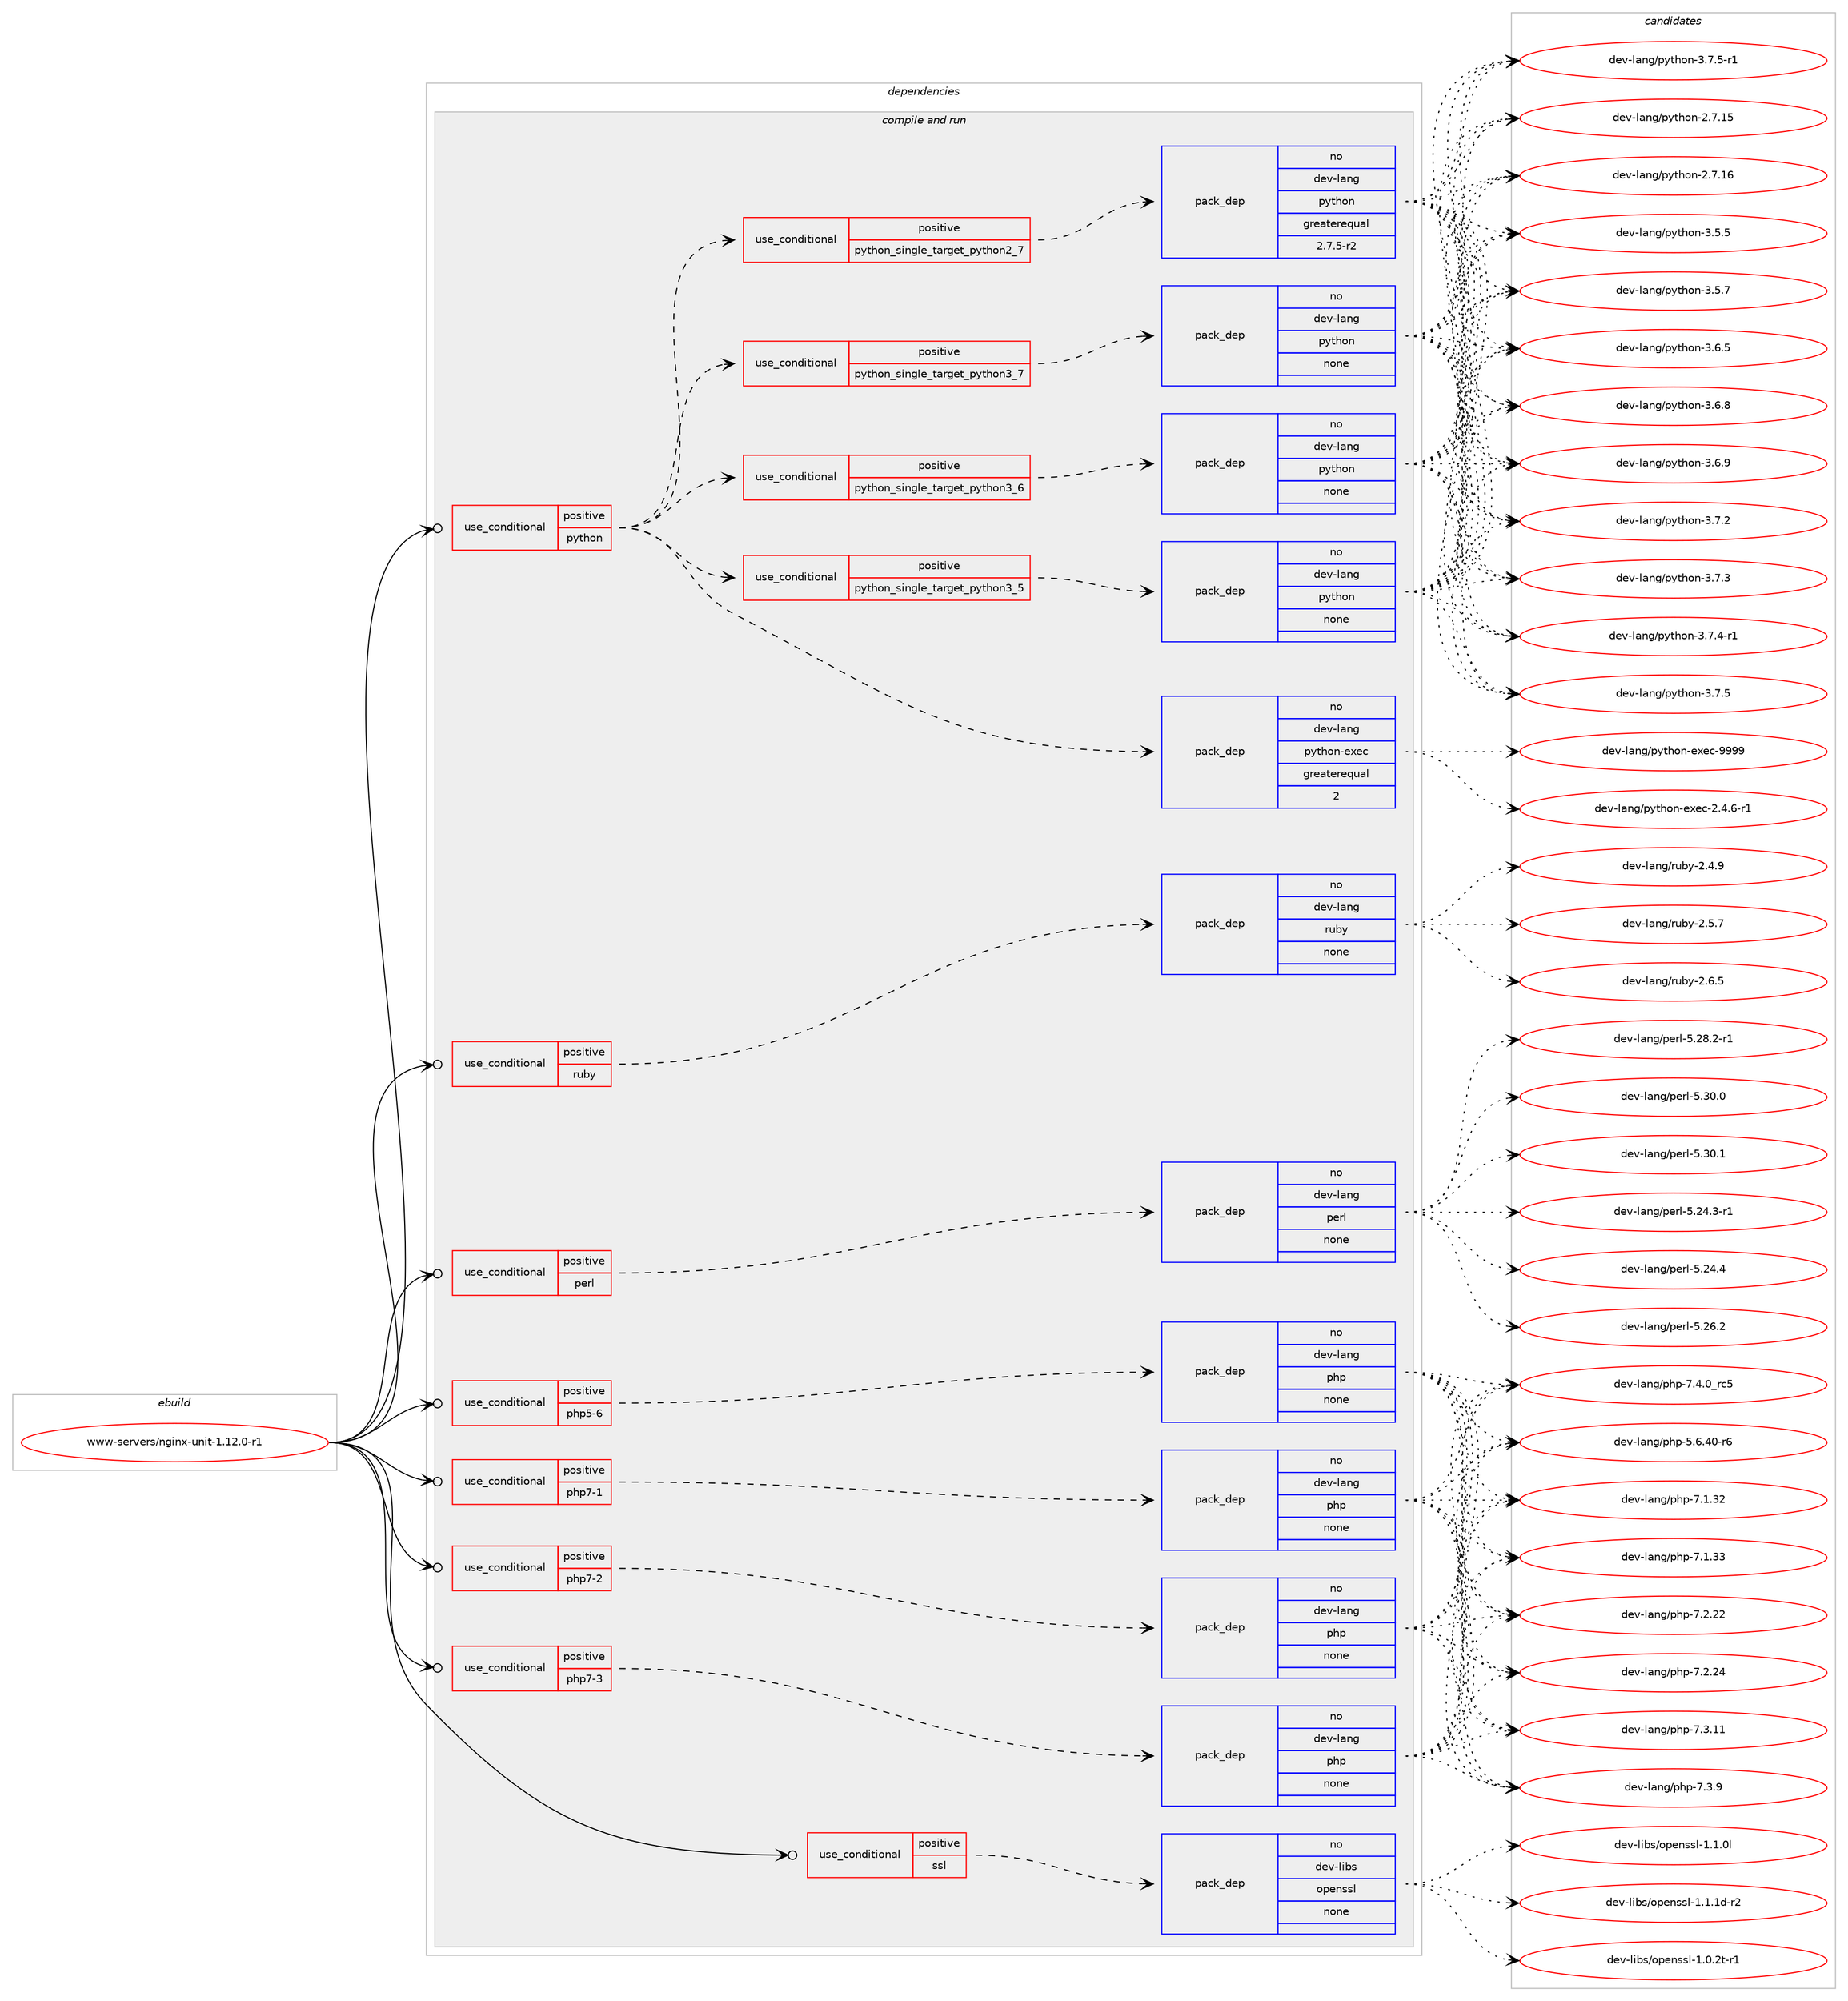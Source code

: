 digraph prolog {

# *************
# Graph options
# *************

newrank=true;
concentrate=true;
compound=true;
graph [rankdir=LR,fontname=Helvetica,fontsize=10,ranksep=1.5];#, ranksep=2.5, nodesep=0.2];
edge  [arrowhead=vee];
node  [fontname=Helvetica,fontsize=10];

# **********
# The ebuild
# **********

subgraph cluster_leftcol {
color=gray;
label=<<i>ebuild</i>>;
id [label="www-servers/nginx-unit-1.12.0-r1", color=red, width=4, href="../www-servers/nginx-unit-1.12.0-r1.svg"];
}

# ****************
# The dependencies
# ****************

subgraph cluster_midcol {
color=gray;
label=<<i>dependencies</i>>;
subgraph cluster_compile {
fillcolor="#eeeeee";
style=filled;
label=<<i>compile</i>>;
}
subgraph cluster_compileandrun {
fillcolor="#eeeeee";
style=filled;
label=<<i>compile and run</i>>;
subgraph cond218305 {
dependency910524 [label=<<TABLE BORDER="0" CELLBORDER="1" CELLSPACING="0" CELLPADDING="4"><TR><TD ROWSPAN="3" CELLPADDING="10">use_conditional</TD></TR><TR><TD>positive</TD></TR><TR><TD>perl</TD></TR></TABLE>>, shape=none, color=red];
subgraph pack675821 {
dependency910525 [label=<<TABLE BORDER="0" CELLBORDER="1" CELLSPACING="0" CELLPADDING="4" WIDTH="220"><TR><TD ROWSPAN="6" CELLPADDING="30">pack_dep</TD></TR><TR><TD WIDTH="110">no</TD></TR><TR><TD>dev-lang</TD></TR><TR><TD>perl</TD></TR><TR><TD>none</TD></TR><TR><TD></TD></TR></TABLE>>, shape=none, color=blue];
}
dependency910524:e -> dependency910525:w [weight=20,style="dashed",arrowhead="vee"];
}
id:e -> dependency910524:w [weight=20,style="solid",arrowhead="odotvee"];
subgraph cond218306 {
dependency910526 [label=<<TABLE BORDER="0" CELLBORDER="1" CELLSPACING="0" CELLPADDING="4"><TR><TD ROWSPAN="3" CELLPADDING="10">use_conditional</TD></TR><TR><TD>positive</TD></TR><TR><TD>php5-6</TD></TR></TABLE>>, shape=none, color=red];
subgraph pack675822 {
dependency910527 [label=<<TABLE BORDER="0" CELLBORDER="1" CELLSPACING="0" CELLPADDING="4" WIDTH="220"><TR><TD ROWSPAN="6" CELLPADDING="30">pack_dep</TD></TR><TR><TD WIDTH="110">no</TD></TR><TR><TD>dev-lang</TD></TR><TR><TD>php</TD></TR><TR><TD>none</TD></TR><TR><TD></TD></TR></TABLE>>, shape=none, color=blue];
}
dependency910526:e -> dependency910527:w [weight=20,style="dashed",arrowhead="vee"];
}
id:e -> dependency910526:w [weight=20,style="solid",arrowhead="odotvee"];
subgraph cond218307 {
dependency910528 [label=<<TABLE BORDER="0" CELLBORDER="1" CELLSPACING="0" CELLPADDING="4"><TR><TD ROWSPAN="3" CELLPADDING="10">use_conditional</TD></TR><TR><TD>positive</TD></TR><TR><TD>php7-1</TD></TR></TABLE>>, shape=none, color=red];
subgraph pack675823 {
dependency910529 [label=<<TABLE BORDER="0" CELLBORDER="1" CELLSPACING="0" CELLPADDING="4" WIDTH="220"><TR><TD ROWSPAN="6" CELLPADDING="30">pack_dep</TD></TR><TR><TD WIDTH="110">no</TD></TR><TR><TD>dev-lang</TD></TR><TR><TD>php</TD></TR><TR><TD>none</TD></TR><TR><TD></TD></TR></TABLE>>, shape=none, color=blue];
}
dependency910528:e -> dependency910529:w [weight=20,style="dashed",arrowhead="vee"];
}
id:e -> dependency910528:w [weight=20,style="solid",arrowhead="odotvee"];
subgraph cond218308 {
dependency910530 [label=<<TABLE BORDER="0" CELLBORDER="1" CELLSPACING="0" CELLPADDING="4"><TR><TD ROWSPAN="3" CELLPADDING="10">use_conditional</TD></TR><TR><TD>positive</TD></TR><TR><TD>php7-2</TD></TR></TABLE>>, shape=none, color=red];
subgraph pack675824 {
dependency910531 [label=<<TABLE BORDER="0" CELLBORDER="1" CELLSPACING="0" CELLPADDING="4" WIDTH="220"><TR><TD ROWSPAN="6" CELLPADDING="30">pack_dep</TD></TR><TR><TD WIDTH="110">no</TD></TR><TR><TD>dev-lang</TD></TR><TR><TD>php</TD></TR><TR><TD>none</TD></TR><TR><TD></TD></TR></TABLE>>, shape=none, color=blue];
}
dependency910530:e -> dependency910531:w [weight=20,style="dashed",arrowhead="vee"];
}
id:e -> dependency910530:w [weight=20,style="solid",arrowhead="odotvee"];
subgraph cond218309 {
dependency910532 [label=<<TABLE BORDER="0" CELLBORDER="1" CELLSPACING="0" CELLPADDING="4"><TR><TD ROWSPAN="3" CELLPADDING="10">use_conditional</TD></TR><TR><TD>positive</TD></TR><TR><TD>php7-3</TD></TR></TABLE>>, shape=none, color=red];
subgraph pack675825 {
dependency910533 [label=<<TABLE BORDER="0" CELLBORDER="1" CELLSPACING="0" CELLPADDING="4" WIDTH="220"><TR><TD ROWSPAN="6" CELLPADDING="30">pack_dep</TD></TR><TR><TD WIDTH="110">no</TD></TR><TR><TD>dev-lang</TD></TR><TR><TD>php</TD></TR><TR><TD>none</TD></TR><TR><TD></TD></TR></TABLE>>, shape=none, color=blue];
}
dependency910532:e -> dependency910533:w [weight=20,style="dashed",arrowhead="vee"];
}
id:e -> dependency910532:w [weight=20,style="solid",arrowhead="odotvee"];
subgraph cond218310 {
dependency910534 [label=<<TABLE BORDER="0" CELLBORDER="1" CELLSPACING="0" CELLPADDING="4"><TR><TD ROWSPAN="3" CELLPADDING="10">use_conditional</TD></TR><TR><TD>positive</TD></TR><TR><TD>python</TD></TR></TABLE>>, shape=none, color=red];
subgraph cond218311 {
dependency910535 [label=<<TABLE BORDER="0" CELLBORDER="1" CELLSPACING="0" CELLPADDING="4"><TR><TD ROWSPAN="3" CELLPADDING="10">use_conditional</TD></TR><TR><TD>positive</TD></TR><TR><TD>python_single_target_python2_7</TD></TR></TABLE>>, shape=none, color=red];
subgraph pack675826 {
dependency910536 [label=<<TABLE BORDER="0" CELLBORDER="1" CELLSPACING="0" CELLPADDING="4" WIDTH="220"><TR><TD ROWSPAN="6" CELLPADDING="30">pack_dep</TD></TR><TR><TD WIDTH="110">no</TD></TR><TR><TD>dev-lang</TD></TR><TR><TD>python</TD></TR><TR><TD>greaterequal</TD></TR><TR><TD>2.7.5-r2</TD></TR></TABLE>>, shape=none, color=blue];
}
dependency910535:e -> dependency910536:w [weight=20,style="dashed",arrowhead="vee"];
}
dependency910534:e -> dependency910535:w [weight=20,style="dashed",arrowhead="vee"];
subgraph cond218312 {
dependency910537 [label=<<TABLE BORDER="0" CELLBORDER="1" CELLSPACING="0" CELLPADDING="4"><TR><TD ROWSPAN="3" CELLPADDING="10">use_conditional</TD></TR><TR><TD>positive</TD></TR><TR><TD>python_single_target_python3_5</TD></TR></TABLE>>, shape=none, color=red];
subgraph pack675827 {
dependency910538 [label=<<TABLE BORDER="0" CELLBORDER="1" CELLSPACING="0" CELLPADDING="4" WIDTH="220"><TR><TD ROWSPAN="6" CELLPADDING="30">pack_dep</TD></TR><TR><TD WIDTH="110">no</TD></TR><TR><TD>dev-lang</TD></TR><TR><TD>python</TD></TR><TR><TD>none</TD></TR><TR><TD></TD></TR></TABLE>>, shape=none, color=blue];
}
dependency910537:e -> dependency910538:w [weight=20,style="dashed",arrowhead="vee"];
}
dependency910534:e -> dependency910537:w [weight=20,style="dashed",arrowhead="vee"];
subgraph cond218313 {
dependency910539 [label=<<TABLE BORDER="0" CELLBORDER="1" CELLSPACING="0" CELLPADDING="4"><TR><TD ROWSPAN="3" CELLPADDING="10">use_conditional</TD></TR><TR><TD>positive</TD></TR><TR><TD>python_single_target_python3_6</TD></TR></TABLE>>, shape=none, color=red];
subgraph pack675828 {
dependency910540 [label=<<TABLE BORDER="0" CELLBORDER="1" CELLSPACING="0" CELLPADDING="4" WIDTH="220"><TR><TD ROWSPAN="6" CELLPADDING="30">pack_dep</TD></TR><TR><TD WIDTH="110">no</TD></TR><TR><TD>dev-lang</TD></TR><TR><TD>python</TD></TR><TR><TD>none</TD></TR><TR><TD></TD></TR></TABLE>>, shape=none, color=blue];
}
dependency910539:e -> dependency910540:w [weight=20,style="dashed",arrowhead="vee"];
}
dependency910534:e -> dependency910539:w [weight=20,style="dashed",arrowhead="vee"];
subgraph cond218314 {
dependency910541 [label=<<TABLE BORDER="0" CELLBORDER="1" CELLSPACING="0" CELLPADDING="4"><TR><TD ROWSPAN="3" CELLPADDING="10">use_conditional</TD></TR><TR><TD>positive</TD></TR><TR><TD>python_single_target_python3_7</TD></TR></TABLE>>, shape=none, color=red];
subgraph pack675829 {
dependency910542 [label=<<TABLE BORDER="0" CELLBORDER="1" CELLSPACING="0" CELLPADDING="4" WIDTH="220"><TR><TD ROWSPAN="6" CELLPADDING="30">pack_dep</TD></TR><TR><TD WIDTH="110">no</TD></TR><TR><TD>dev-lang</TD></TR><TR><TD>python</TD></TR><TR><TD>none</TD></TR><TR><TD></TD></TR></TABLE>>, shape=none, color=blue];
}
dependency910541:e -> dependency910542:w [weight=20,style="dashed",arrowhead="vee"];
}
dependency910534:e -> dependency910541:w [weight=20,style="dashed",arrowhead="vee"];
subgraph pack675830 {
dependency910543 [label=<<TABLE BORDER="0" CELLBORDER="1" CELLSPACING="0" CELLPADDING="4" WIDTH="220"><TR><TD ROWSPAN="6" CELLPADDING="30">pack_dep</TD></TR><TR><TD WIDTH="110">no</TD></TR><TR><TD>dev-lang</TD></TR><TR><TD>python-exec</TD></TR><TR><TD>greaterequal</TD></TR><TR><TD>2</TD></TR></TABLE>>, shape=none, color=blue];
}
dependency910534:e -> dependency910543:w [weight=20,style="dashed",arrowhead="vee"];
}
id:e -> dependency910534:w [weight=20,style="solid",arrowhead="odotvee"];
subgraph cond218315 {
dependency910544 [label=<<TABLE BORDER="0" CELLBORDER="1" CELLSPACING="0" CELLPADDING="4"><TR><TD ROWSPAN="3" CELLPADDING="10">use_conditional</TD></TR><TR><TD>positive</TD></TR><TR><TD>ruby</TD></TR></TABLE>>, shape=none, color=red];
subgraph pack675831 {
dependency910545 [label=<<TABLE BORDER="0" CELLBORDER="1" CELLSPACING="0" CELLPADDING="4" WIDTH="220"><TR><TD ROWSPAN="6" CELLPADDING="30">pack_dep</TD></TR><TR><TD WIDTH="110">no</TD></TR><TR><TD>dev-lang</TD></TR><TR><TD>ruby</TD></TR><TR><TD>none</TD></TR><TR><TD></TD></TR></TABLE>>, shape=none, color=blue];
}
dependency910544:e -> dependency910545:w [weight=20,style="dashed",arrowhead="vee"];
}
id:e -> dependency910544:w [weight=20,style="solid",arrowhead="odotvee"];
subgraph cond218316 {
dependency910546 [label=<<TABLE BORDER="0" CELLBORDER="1" CELLSPACING="0" CELLPADDING="4"><TR><TD ROWSPAN="3" CELLPADDING="10">use_conditional</TD></TR><TR><TD>positive</TD></TR><TR><TD>ssl</TD></TR></TABLE>>, shape=none, color=red];
subgraph pack675832 {
dependency910547 [label=<<TABLE BORDER="0" CELLBORDER="1" CELLSPACING="0" CELLPADDING="4" WIDTH="220"><TR><TD ROWSPAN="6" CELLPADDING="30">pack_dep</TD></TR><TR><TD WIDTH="110">no</TD></TR><TR><TD>dev-libs</TD></TR><TR><TD>openssl</TD></TR><TR><TD>none</TD></TR><TR><TD></TD></TR></TABLE>>, shape=none, color=blue];
}
dependency910546:e -> dependency910547:w [weight=20,style="dashed",arrowhead="vee"];
}
id:e -> dependency910546:w [weight=20,style="solid",arrowhead="odotvee"];
}
subgraph cluster_run {
fillcolor="#eeeeee";
style=filled;
label=<<i>run</i>>;
}
}

# **************
# The candidates
# **************

subgraph cluster_choices {
rank=same;
color=gray;
label=<<i>candidates</i>>;

subgraph choice675821 {
color=black;
nodesep=1;
choice100101118451089711010347112101114108455346505246514511449 [label="dev-lang/perl-5.24.3-r1", color=red, width=4,href="../dev-lang/perl-5.24.3-r1.svg"];
choice10010111845108971101034711210111410845534650524652 [label="dev-lang/perl-5.24.4", color=red, width=4,href="../dev-lang/perl-5.24.4.svg"];
choice10010111845108971101034711210111410845534650544650 [label="dev-lang/perl-5.26.2", color=red, width=4,href="../dev-lang/perl-5.26.2.svg"];
choice100101118451089711010347112101114108455346505646504511449 [label="dev-lang/perl-5.28.2-r1", color=red, width=4,href="../dev-lang/perl-5.28.2-r1.svg"];
choice10010111845108971101034711210111410845534651484648 [label="dev-lang/perl-5.30.0", color=red, width=4,href="../dev-lang/perl-5.30.0.svg"];
choice10010111845108971101034711210111410845534651484649 [label="dev-lang/perl-5.30.1", color=red, width=4,href="../dev-lang/perl-5.30.1.svg"];
dependency910525:e -> choice100101118451089711010347112101114108455346505246514511449:w [style=dotted,weight="100"];
dependency910525:e -> choice10010111845108971101034711210111410845534650524652:w [style=dotted,weight="100"];
dependency910525:e -> choice10010111845108971101034711210111410845534650544650:w [style=dotted,weight="100"];
dependency910525:e -> choice100101118451089711010347112101114108455346505646504511449:w [style=dotted,weight="100"];
dependency910525:e -> choice10010111845108971101034711210111410845534651484648:w [style=dotted,weight="100"];
dependency910525:e -> choice10010111845108971101034711210111410845534651484649:w [style=dotted,weight="100"];
}
subgraph choice675822 {
color=black;
nodesep=1;
choice100101118451089711010347112104112455346544652484511454 [label="dev-lang/php-5.6.40-r6", color=red, width=4,href="../dev-lang/php-5.6.40-r6.svg"];
choice10010111845108971101034711210411245554649465150 [label="dev-lang/php-7.1.32", color=red, width=4,href="../dev-lang/php-7.1.32.svg"];
choice10010111845108971101034711210411245554649465151 [label="dev-lang/php-7.1.33", color=red, width=4,href="../dev-lang/php-7.1.33.svg"];
choice10010111845108971101034711210411245554650465050 [label="dev-lang/php-7.2.22", color=red, width=4,href="../dev-lang/php-7.2.22.svg"];
choice10010111845108971101034711210411245554650465052 [label="dev-lang/php-7.2.24", color=red, width=4,href="../dev-lang/php-7.2.24.svg"];
choice10010111845108971101034711210411245554651464949 [label="dev-lang/php-7.3.11", color=red, width=4,href="../dev-lang/php-7.3.11.svg"];
choice100101118451089711010347112104112455546514657 [label="dev-lang/php-7.3.9", color=red, width=4,href="../dev-lang/php-7.3.9.svg"];
choice100101118451089711010347112104112455546524648951149953 [label="dev-lang/php-7.4.0_rc5", color=red, width=4,href="../dev-lang/php-7.4.0_rc5.svg"];
dependency910527:e -> choice100101118451089711010347112104112455346544652484511454:w [style=dotted,weight="100"];
dependency910527:e -> choice10010111845108971101034711210411245554649465150:w [style=dotted,weight="100"];
dependency910527:e -> choice10010111845108971101034711210411245554649465151:w [style=dotted,weight="100"];
dependency910527:e -> choice10010111845108971101034711210411245554650465050:w [style=dotted,weight="100"];
dependency910527:e -> choice10010111845108971101034711210411245554650465052:w [style=dotted,weight="100"];
dependency910527:e -> choice10010111845108971101034711210411245554651464949:w [style=dotted,weight="100"];
dependency910527:e -> choice100101118451089711010347112104112455546514657:w [style=dotted,weight="100"];
dependency910527:e -> choice100101118451089711010347112104112455546524648951149953:w [style=dotted,weight="100"];
}
subgraph choice675823 {
color=black;
nodesep=1;
choice100101118451089711010347112104112455346544652484511454 [label="dev-lang/php-5.6.40-r6", color=red, width=4,href="../dev-lang/php-5.6.40-r6.svg"];
choice10010111845108971101034711210411245554649465150 [label="dev-lang/php-7.1.32", color=red, width=4,href="../dev-lang/php-7.1.32.svg"];
choice10010111845108971101034711210411245554649465151 [label="dev-lang/php-7.1.33", color=red, width=4,href="../dev-lang/php-7.1.33.svg"];
choice10010111845108971101034711210411245554650465050 [label="dev-lang/php-7.2.22", color=red, width=4,href="../dev-lang/php-7.2.22.svg"];
choice10010111845108971101034711210411245554650465052 [label="dev-lang/php-7.2.24", color=red, width=4,href="../dev-lang/php-7.2.24.svg"];
choice10010111845108971101034711210411245554651464949 [label="dev-lang/php-7.3.11", color=red, width=4,href="../dev-lang/php-7.3.11.svg"];
choice100101118451089711010347112104112455546514657 [label="dev-lang/php-7.3.9", color=red, width=4,href="../dev-lang/php-7.3.9.svg"];
choice100101118451089711010347112104112455546524648951149953 [label="dev-lang/php-7.4.0_rc5", color=red, width=4,href="../dev-lang/php-7.4.0_rc5.svg"];
dependency910529:e -> choice100101118451089711010347112104112455346544652484511454:w [style=dotted,weight="100"];
dependency910529:e -> choice10010111845108971101034711210411245554649465150:w [style=dotted,weight="100"];
dependency910529:e -> choice10010111845108971101034711210411245554649465151:w [style=dotted,weight="100"];
dependency910529:e -> choice10010111845108971101034711210411245554650465050:w [style=dotted,weight="100"];
dependency910529:e -> choice10010111845108971101034711210411245554650465052:w [style=dotted,weight="100"];
dependency910529:e -> choice10010111845108971101034711210411245554651464949:w [style=dotted,weight="100"];
dependency910529:e -> choice100101118451089711010347112104112455546514657:w [style=dotted,weight="100"];
dependency910529:e -> choice100101118451089711010347112104112455546524648951149953:w [style=dotted,weight="100"];
}
subgraph choice675824 {
color=black;
nodesep=1;
choice100101118451089711010347112104112455346544652484511454 [label="dev-lang/php-5.6.40-r6", color=red, width=4,href="../dev-lang/php-5.6.40-r6.svg"];
choice10010111845108971101034711210411245554649465150 [label="dev-lang/php-7.1.32", color=red, width=4,href="../dev-lang/php-7.1.32.svg"];
choice10010111845108971101034711210411245554649465151 [label="dev-lang/php-7.1.33", color=red, width=4,href="../dev-lang/php-7.1.33.svg"];
choice10010111845108971101034711210411245554650465050 [label="dev-lang/php-7.2.22", color=red, width=4,href="../dev-lang/php-7.2.22.svg"];
choice10010111845108971101034711210411245554650465052 [label="dev-lang/php-7.2.24", color=red, width=4,href="../dev-lang/php-7.2.24.svg"];
choice10010111845108971101034711210411245554651464949 [label="dev-lang/php-7.3.11", color=red, width=4,href="../dev-lang/php-7.3.11.svg"];
choice100101118451089711010347112104112455546514657 [label="dev-lang/php-7.3.9", color=red, width=4,href="../dev-lang/php-7.3.9.svg"];
choice100101118451089711010347112104112455546524648951149953 [label="dev-lang/php-7.4.0_rc5", color=red, width=4,href="../dev-lang/php-7.4.0_rc5.svg"];
dependency910531:e -> choice100101118451089711010347112104112455346544652484511454:w [style=dotted,weight="100"];
dependency910531:e -> choice10010111845108971101034711210411245554649465150:w [style=dotted,weight="100"];
dependency910531:e -> choice10010111845108971101034711210411245554649465151:w [style=dotted,weight="100"];
dependency910531:e -> choice10010111845108971101034711210411245554650465050:w [style=dotted,weight="100"];
dependency910531:e -> choice10010111845108971101034711210411245554650465052:w [style=dotted,weight="100"];
dependency910531:e -> choice10010111845108971101034711210411245554651464949:w [style=dotted,weight="100"];
dependency910531:e -> choice100101118451089711010347112104112455546514657:w [style=dotted,weight="100"];
dependency910531:e -> choice100101118451089711010347112104112455546524648951149953:w [style=dotted,weight="100"];
}
subgraph choice675825 {
color=black;
nodesep=1;
choice100101118451089711010347112104112455346544652484511454 [label="dev-lang/php-5.6.40-r6", color=red, width=4,href="../dev-lang/php-5.6.40-r6.svg"];
choice10010111845108971101034711210411245554649465150 [label="dev-lang/php-7.1.32", color=red, width=4,href="../dev-lang/php-7.1.32.svg"];
choice10010111845108971101034711210411245554649465151 [label="dev-lang/php-7.1.33", color=red, width=4,href="../dev-lang/php-7.1.33.svg"];
choice10010111845108971101034711210411245554650465050 [label="dev-lang/php-7.2.22", color=red, width=4,href="../dev-lang/php-7.2.22.svg"];
choice10010111845108971101034711210411245554650465052 [label="dev-lang/php-7.2.24", color=red, width=4,href="../dev-lang/php-7.2.24.svg"];
choice10010111845108971101034711210411245554651464949 [label="dev-lang/php-7.3.11", color=red, width=4,href="../dev-lang/php-7.3.11.svg"];
choice100101118451089711010347112104112455546514657 [label="dev-lang/php-7.3.9", color=red, width=4,href="../dev-lang/php-7.3.9.svg"];
choice100101118451089711010347112104112455546524648951149953 [label="dev-lang/php-7.4.0_rc5", color=red, width=4,href="../dev-lang/php-7.4.0_rc5.svg"];
dependency910533:e -> choice100101118451089711010347112104112455346544652484511454:w [style=dotted,weight="100"];
dependency910533:e -> choice10010111845108971101034711210411245554649465150:w [style=dotted,weight="100"];
dependency910533:e -> choice10010111845108971101034711210411245554649465151:w [style=dotted,weight="100"];
dependency910533:e -> choice10010111845108971101034711210411245554650465050:w [style=dotted,weight="100"];
dependency910533:e -> choice10010111845108971101034711210411245554650465052:w [style=dotted,weight="100"];
dependency910533:e -> choice10010111845108971101034711210411245554651464949:w [style=dotted,weight="100"];
dependency910533:e -> choice100101118451089711010347112104112455546514657:w [style=dotted,weight="100"];
dependency910533:e -> choice100101118451089711010347112104112455546524648951149953:w [style=dotted,weight="100"];
}
subgraph choice675826 {
color=black;
nodesep=1;
choice10010111845108971101034711212111610411111045504655464953 [label="dev-lang/python-2.7.15", color=red, width=4,href="../dev-lang/python-2.7.15.svg"];
choice10010111845108971101034711212111610411111045504655464954 [label="dev-lang/python-2.7.16", color=red, width=4,href="../dev-lang/python-2.7.16.svg"];
choice100101118451089711010347112121116104111110455146534653 [label="dev-lang/python-3.5.5", color=red, width=4,href="../dev-lang/python-3.5.5.svg"];
choice100101118451089711010347112121116104111110455146534655 [label="dev-lang/python-3.5.7", color=red, width=4,href="../dev-lang/python-3.5.7.svg"];
choice100101118451089711010347112121116104111110455146544653 [label="dev-lang/python-3.6.5", color=red, width=4,href="../dev-lang/python-3.6.5.svg"];
choice100101118451089711010347112121116104111110455146544656 [label="dev-lang/python-3.6.8", color=red, width=4,href="../dev-lang/python-3.6.8.svg"];
choice100101118451089711010347112121116104111110455146544657 [label="dev-lang/python-3.6.9", color=red, width=4,href="../dev-lang/python-3.6.9.svg"];
choice100101118451089711010347112121116104111110455146554650 [label="dev-lang/python-3.7.2", color=red, width=4,href="../dev-lang/python-3.7.2.svg"];
choice100101118451089711010347112121116104111110455146554651 [label="dev-lang/python-3.7.3", color=red, width=4,href="../dev-lang/python-3.7.3.svg"];
choice1001011184510897110103471121211161041111104551465546524511449 [label="dev-lang/python-3.7.4-r1", color=red, width=4,href="../dev-lang/python-3.7.4-r1.svg"];
choice100101118451089711010347112121116104111110455146554653 [label="dev-lang/python-3.7.5", color=red, width=4,href="../dev-lang/python-3.7.5.svg"];
choice1001011184510897110103471121211161041111104551465546534511449 [label="dev-lang/python-3.7.5-r1", color=red, width=4,href="../dev-lang/python-3.7.5-r1.svg"];
dependency910536:e -> choice10010111845108971101034711212111610411111045504655464953:w [style=dotted,weight="100"];
dependency910536:e -> choice10010111845108971101034711212111610411111045504655464954:w [style=dotted,weight="100"];
dependency910536:e -> choice100101118451089711010347112121116104111110455146534653:w [style=dotted,weight="100"];
dependency910536:e -> choice100101118451089711010347112121116104111110455146534655:w [style=dotted,weight="100"];
dependency910536:e -> choice100101118451089711010347112121116104111110455146544653:w [style=dotted,weight="100"];
dependency910536:e -> choice100101118451089711010347112121116104111110455146544656:w [style=dotted,weight="100"];
dependency910536:e -> choice100101118451089711010347112121116104111110455146544657:w [style=dotted,weight="100"];
dependency910536:e -> choice100101118451089711010347112121116104111110455146554650:w [style=dotted,weight="100"];
dependency910536:e -> choice100101118451089711010347112121116104111110455146554651:w [style=dotted,weight="100"];
dependency910536:e -> choice1001011184510897110103471121211161041111104551465546524511449:w [style=dotted,weight="100"];
dependency910536:e -> choice100101118451089711010347112121116104111110455146554653:w [style=dotted,weight="100"];
dependency910536:e -> choice1001011184510897110103471121211161041111104551465546534511449:w [style=dotted,weight="100"];
}
subgraph choice675827 {
color=black;
nodesep=1;
choice10010111845108971101034711212111610411111045504655464953 [label="dev-lang/python-2.7.15", color=red, width=4,href="../dev-lang/python-2.7.15.svg"];
choice10010111845108971101034711212111610411111045504655464954 [label="dev-lang/python-2.7.16", color=red, width=4,href="../dev-lang/python-2.7.16.svg"];
choice100101118451089711010347112121116104111110455146534653 [label="dev-lang/python-3.5.5", color=red, width=4,href="../dev-lang/python-3.5.5.svg"];
choice100101118451089711010347112121116104111110455146534655 [label="dev-lang/python-3.5.7", color=red, width=4,href="../dev-lang/python-3.5.7.svg"];
choice100101118451089711010347112121116104111110455146544653 [label="dev-lang/python-3.6.5", color=red, width=4,href="../dev-lang/python-3.6.5.svg"];
choice100101118451089711010347112121116104111110455146544656 [label="dev-lang/python-3.6.8", color=red, width=4,href="../dev-lang/python-3.6.8.svg"];
choice100101118451089711010347112121116104111110455146544657 [label="dev-lang/python-3.6.9", color=red, width=4,href="../dev-lang/python-3.6.9.svg"];
choice100101118451089711010347112121116104111110455146554650 [label="dev-lang/python-3.7.2", color=red, width=4,href="../dev-lang/python-3.7.2.svg"];
choice100101118451089711010347112121116104111110455146554651 [label="dev-lang/python-3.7.3", color=red, width=4,href="../dev-lang/python-3.7.3.svg"];
choice1001011184510897110103471121211161041111104551465546524511449 [label="dev-lang/python-3.7.4-r1", color=red, width=4,href="../dev-lang/python-3.7.4-r1.svg"];
choice100101118451089711010347112121116104111110455146554653 [label="dev-lang/python-3.7.5", color=red, width=4,href="../dev-lang/python-3.7.5.svg"];
choice1001011184510897110103471121211161041111104551465546534511449 [label="dev-lang/python-3.7.5-r1", color=red, width=4,href="../dev-lang/python-3.7.5-r1.svg"];
dependency910538:e -> choice10010111845108971101034711212111610411111045504655464953:w [style=dotted,weight="100"];
dependency910538:e -> choice10010111845108971101034711212111610411111045504655464954:w [style=dotted,weight="100"];
dependency910538:e -> choice100101118451089711010347112121116104111110455146534653:w [style=dotted,weight="100"];
dependency910538:e -> choice100101118451089711010347112121116104111110455146534655:w [style=dotted,weight="100"];
dependency910538:e -> choice100101118451089711010347112121116104111110455146544653:w [style=dotted,weight="100"];
dependency910538:e -> choice100101118451089711010347112121116104111110455146544656:w [style=dotted,weight="100"];
dependency910538:e -> choice100101118451089711010347112121116104111110455146544657:w [style=dotted,weight="100"];
dependency910538:e -> choice100101118451089711010347112121116104111110455146554650:w [style=dotted,weight="100"];
dependency910538:e -> choice100101118451089711010347112121116104111110455146554651:w [style=dotted,weight="100"];
dependency910538:e -> choice1001011184510897110103471121211161041111104551465546524511449:w [style=dotted,weight="100"];
dependency910538:e -> choice100101118451089711010347112121116104111110455146554653:w [style=dotted,weight="100"];
dependency910538:e -> choice1001011184510897110103471121211161041111104551465546534511449:w [style=dotted,weight="100"];
}
subgraph choice675828 {
color=black;
nodesep=1;
choice10010111845108971101034711212111610411111045504655464953 [label="dev-lang/python-2.7.15", color=red, width=4,href="../dev-lang/python-2.7.15.svg"];
choice10010111845108971101034711212111610411111045504655464954 [label="dev-lang/python-2.7.16", color=red, width=4,href="../dev-lang/python-2.7.16.svg"];
choice100101118451089711010347112121116104111110455146534653 [label="dev-lang/python-3.5.5", color=red, width=4,href="../dev-lang/python-3.5.5.svg"];
choice100101118451089711010347112121116104111110455146534655 [label="dev-lang/python-3.5.7", color=red, width=4,href="../dev-lang/python-3.5.7.svg"];
choice100101118451089711010347112121116104111110455146544653 [label="dev-lang/python-3.6.5", color=red, width=4,href="../dev-lang/python-3.6.5.svg"];
choice100101118451089711010347112121116104111110455146544656 [label="dev-lang/python-3.6.8", color=red, width=4,href="../dev-lang/python-3.6.8.svg"];
choice100101118451089711010347112121116104111110455146544657 [label="dev-lang/python-3.6.9", color=red, width=4,href="../dev-lang/python-3.6.9.svg"];
choice100101118451089711010347112121116104111110455146554650 [label="dev-lang/python-3.7.2", color=red, width=4,href="../dev-lang/python-3.7.2.svg"];
choice100101118451089711010347112121116104111110455146554651 [label="dev-lang/python-3.7.3", color=red, width=4,href="../dev-lang/python-3.7.3.svg"];
choice1001011184510897110103471121211161041111104551465546524511449 [label="dev-lang/python-3.7.4-r1", color=red, width=4,href="../dev-lang/python-3.7.4-r1.svg"];
choice100101118451089711010347112121116104111110455146554653 [label="dev-lang/python-3.7.5", color=red, width=4,href="../dev-lang/python-3.7.5.svg"];
choice1001011184510897110103471121211161041111104551465546534511449 [label="dev-lang/python-3.7.5-r1", color=red, width=4,href="../dev-lang/python-3.7.5-r1.svg"];
dependency910540:e -> choice10010111845108971101034711212111610411111045504655464953:w [style=dotted,weight="100"];
dependency910540:e -> choice10010111845108971101034711212111610411111045504655464954:w [style=dotted,weight="100"];
dependency910540:e -> choice100101118451089711010347112121116104111110455146534653:w [style=dotted,weight="100"];
dependency910540:e -> choice100101118451089711010347112121116104111110455146534655:w [style=dotted,weight="100"];
dependency910540:e -> choice100101118451089711010347112121116104111110455146544653:w [style=dotted,weight="100"];
dependency910540:e -> choice100101118451089711010347112121116104111110455146544656:w [style=dotted,weight="100"];
dependency910540:e -> choice100101118451089711010347112121116104111110455146544657:w [style=dotted,weight="100"];
dependency910540:e -> choice100101118451089711010347112121116104111110455146554650:w [style=dotted,weight="100"];
dependency910540:e -> choice100101118451089711010347112121116104111110455146554651:w [style=dotted,weight="100"];
dependency910540:e -> choice1001011184510897110103471121211161041111104551465546524511449:w [style=dotted,weight="100"];
dependency910540:e -> choice100101118451089711010347112121116104111110455146554653:w [style=dotted,weight="100"];
dependency910540:e -> choice1001011184510897110103471121211161041111104551465546534511449:w [style=dotted,weight="100"];
}
subgraph choice675829 {
color=black;
nodesep=1;
choice10010111845108971101034711212111610411111045504655464953 [label="dev-lang/python-2.7.15", color=red, width=4,href="../dev-lang/python-2.7.15.svg"];
choice10010111845108971101034711212111610411111045504655464954 [label="dev-lang/python-2.7.16", color=red, width=4,href="../dev-lang/python-2.7.16.svg"];
choice100101118451089711010347112121116104111110455146534653 [label="dev-lang/python-3.5.5", color=red, width=4,href="../dev-lang/python-3.5.5.svg"];
choice100101118451089711010347112121116104111110455146534655 [label="dev-lang/python-3.5.7", color=red, width=4,href="../dev-lang/python-3.5.7.svg"];
choice100101118451089711010347112121116104111110455146544653 [label="dev-lang/python-3.6.5", color=red, width=4,href="../dev-lang/python-3.6.5.svg"];
choice100101118451089711010347112121116104111110455146544656 [label="dev-lang/python-3.6.8", color=red, width=4,href="../dev-lang/python-3.6.8.svg"];
choice100101118451089711010347112121116104111110455146544657 [label="dev-lang/python-3.6.9", color=red, width=4,href="../dev-lang/python-3.6.9.svg"];
choice100101118451089711010347112121116104111110455146554650 [label="dev-lang/python-3.7.2", color=red, width=4,href="../dev-lang/python-3.7.2.svg"];
choice100101118451089711010347112121116104111110455146554651 [label="dev-lang/python-3.7.3", color=red, width=4,href="../dev-lang/python-3.7.3.svg"];
choice1001011184510897110103471121211161041111104551465546524511449 [label="dev-lang/python-3.7.4-r1", color=red, width=4,href="../dev-lang/python-3.7.4-r1.svg"];
choice100101118451089711010347112121116104111110455146554653 [label="dev-lang/python-3.7.5", color=red, width=4,href="../dev-lang/python-3.7.5.svg"];
choice1001011184510897110103471121211161041111104551465546534511449 [label="dev-lang/python-3.7.5-r1", color=red, width=4,href="../dev-lang/python-3.7.5-r1.svg"];
dependency910542:e -> choice10010111845108971101034711212111610411111045504655464953:w [style=dotted,weight="100"];
dependency910542:e -> choice10010111845108971101034711212111610411111045504655464954:w [style=dotted,weight="100"];
dependency910542:e -> choice100101118451089711010347112121116104111110455146534653:w [style=dotted,weight="100"];
dependency910542:e -> choice100101118451089711010347112121116104111110455146534655:w [style=dotted,weight="100"];
dependency910542:e -> choice100101118451089711010347112121116104111110455146544653:w [style=dotted,weight="100"];
dependency910542:e -> choice100101118451089711010347112121116104111110455146544656:w [style=dotted,weight="100"];
dependency910542:e -> choice100101118451089711010347112121116104111110455146544657:w [style=dotted,weight="100"];
dependency910542:e -> choice100101118451089711010347112121116104111110455146554650:w [style=dotted,weight="100"];
dependency910542:e -> choice100101118451089711010347112121116104111110455146554651:w [style=dotted,weight="100"];
dependency910542:e -> choice1001011184510897110103471121211161041111104551465546524511449:w [style=dotted,weight="100"];
dependency910542:e -> choice100101118451089711010347112121116104111110455146554653:w [style=dotted,weight="100"];
dependency910542:e -> choice1001011184510897110103471121211161041111104551465546534511449:w [style=dotted,weight="100"];
}
subgraph choice675830 {
color=black;
nodesep=1;
choice10010111845108971101034711212111610411111045101120101994550465246544511449 [label="dev-lang/python-exec-2.4.6-r1", color=red, width=4,href="../dev-lang/python-exec-2.4.6-r1.svg"];
choice10010111845108971101034711212111610411111045101120101994557575757 [label="dev-lang/python-exec-9999", color=red, width=4,href="../dev-lang/python-exec-9999.svg"];
dependency910543:e -> choice10010111845108971101034711212111610411111045101120101994550465246544511449:w [style=dotted,weight="100"];
dependency910543:e -> choice10010111845108971101034711212111610411111045101120101994557575757:w [style=dotted,weight="100"];
}
subgraph choice675831 {
color=black;
nodesep=1;
choice10010111845108971101034711411798121455046524657 [label="dev-lang/ruby-2.4.9", color=red, width=4,href="../dev-lang/ruby-2.4.9.svg"];
choice10010111845108971101034711411798121455046534655 [label="dev-lang/ruby-2.5.7", color=red, width=4,href="../dev-lang/ruby-2.5.7.svg"];
choice10010111845108971101034711411798121455046544653 [label="dev-lang/ruby-2.6.5", color=red, width=4,href="../dev-lang/ruby-2.6.5.svg"];
dependency910545:e -> choice10010111845108971101034711411798121455046524657:w [style=dotted,weight="100"];
dependency910545:e -> choice10010111845108971101034711411798121455046534655:w [style=dotted,weight="100"];
dependency910545:e -> choice10010111845108971101034711411798121455046544653:w [style=dotted,weight="100"];
}
subgraph choice675832 {
color=black;
nodesep=1;
choice1001011184510810598115471111121011101151151084549464846501164511449 [label="dev-libs/openssl-1.0.2t-r1", color=red, width=4,href="../dev-libs/openssl-1.0.2t-r1.svg"];
choice100101118451081059811547111112101110115115108454946494648108 [label="dev-libs/openssl-1.1.0l", color=red, width=4,href="../dev-libs/openssl-1.1.0l.svg"];
choice1001011184510810598115471111121011101151151084549464946491004511450 [label="dev-libs/openssl-1.1.1d-r2", color=red, width=4,href="../dev-libs/openssl-1.1.1d-r2.svg"];
dependency910547:e -> choice1001011184510810598115471111121011101151151084549464846501164511449:w [style=dotted,weight="100"];
dependency910547:e -> choice100101118451081059811547111112101110115115108454946494648108:w [style=dotted,weight="100"];
dependency910547:e -> choice1001011184510810598115471111121011101151151084549464946491004511450:w [style=dotted,weight="100"];
}
}

}
